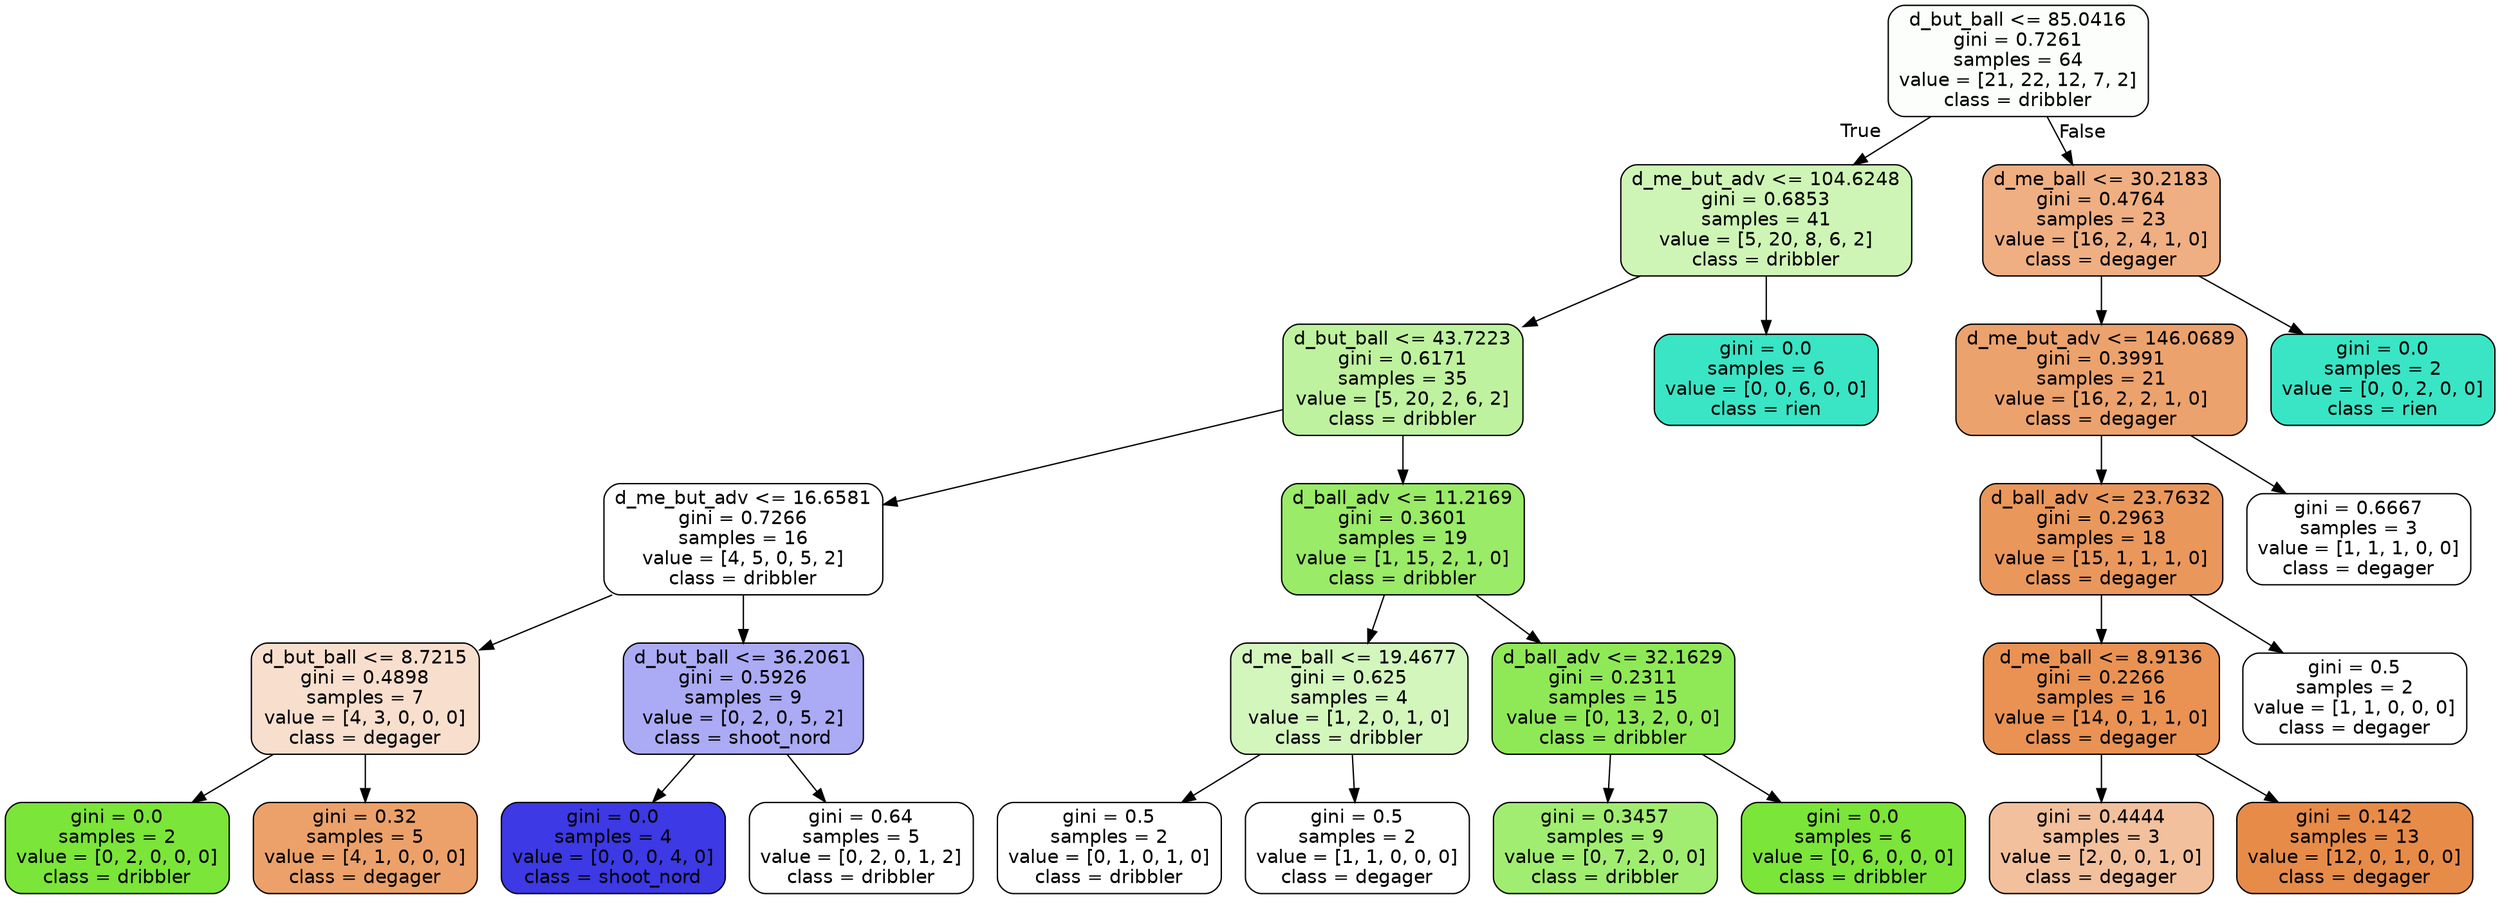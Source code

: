 digraph Tree {
node [shape=box, style="filled, rounded", color="black", fontname=helvetica] ;
edge [fontname=helvetica] ;
0 [label="d_but_ball <= 85.0416\ngini = 0.7261\nsamples = 64\nvalue = [21, 22, 12, 7, 2]\nclass = dribbler", fillcolor="#7be53906"] ;
1 [label="d_me_but_adv <= 104.6248\ngini = 0.6853\nsamples = 41\nvalue = [5, 20, 8, 6, 2]\nclass = dribbler", fillcolor="#7be5395d"] ;
0 -> 1 [labeldistance=2.5, labelangle=45, headlabel="True"] ;
2 [label="d_but_ball <= 43.7223\ngini = 0.6171\nsamples = 35\nvalue = [5, 20, 2, 6, 2]\nclass = dribbler", fillcolor="#7be5397b"] ;
1 -> 2 ;
3 [label="d_me_but_adv <= 16.6581\ngini = 0.7266\nsamples = 16\nvalue = [4, 5, 0, 5, 2]\nclass = dribbler", fillcolor="#7be53900"] ;
2 -> 3 ;
4 [label="d_but_ball <= 8.7215\ngini = 0.4898\nsamples = 7\nvalue = [4, 3, 0, 0, 0]\nclass = degager", fillcolor="#e5813940"] ;
3 -> 4 ;
5 [label="gini = 0.0\nsamples = 2\nvalue = [0, 2, 0, 0, 0]\nclass = dribbler", fillcolor="#7be539ff"] ;
4 -> 5 ;
6 [label="gini = 0.32\nsamples = 5\nvalue = [4, 1, 0, 0, 0]\nclass = degager", fillcolor="#e58139bf"] ;
4 -> 6 ;
7 [label="d_but_ball <= 36.2061\ngini = 0.5926\nsamples = 9\nvalue = [0, 2, 0, 5, 2]\nclass = shoot_nord", fillcolor="#3c39e56d"] ;
3 -> 7 ;
8 [label="gini = 0.0\nsamples = 4\nvalue = [0, 0, 0, 4, 0]\nclass = shoot_nord", fillcolor="#3c39e5ff"] ;
7 -> 8 ;
9 [label="gini = 0.64\nsamples = 5\nvalue = [0, 2, 0, 1, 2]\nclass = dribbler", fillcolor="#7be53900"] ;
7 -> 9 ;
10 [label="d_ball_adv <= 11.2169\ngini = 0.3601\nsamples = 19\nvalue = [1, 15, 2, 1, 0]\nclass = dribbler", fillcolor="#7be539c3"] ;
2 -> 10 ;
11 [label="d_me_ball <= 19.4677\ngini = 0.625\nsamples = 4\nvalue = [1, 2, 0, 1, 0]\nclass = dribbler", fillcolor="#7be53955"] ;
10 -> 11 ;
12 [label="gini = 0.5\nsamples = 2\nvalue = [0, 1, 0, 1, 0]\nclass = dribbler", fillcolor="#7be53900"] ;
11 -> 12 ;
13 [label="gini = 0.5\nsamples = 2\nvalue = [1, 1, 0, 0, 0]\nclass = degager", fillcolor="#e5813900"] ;
11 -> 13 ;
14 [label="d_ball_adv <= 32.1629\ngini = 0.2311\nsamples = 15\nvalue = [0, 13, 2, 0, 0]\nclass = dribbler", fillcolor="#7be539d8"] ;
10 -> 14 ;
15 [label="gini = 0.3457\nsamples = 9\nvalue = [0, 7, 2, 0, 0]\nclass = dribbler", fillcolor="#7be539b6"] ;
14 -> 15 ;
16 [label="gini = 0.0\nsamples = 6\nvalue = [0, 6, 0, 0, 0]\nclass = dribbler", fillcolor="#7be539ff"] ;
14 -> 16 ;
17 [label="gini = 0.0\nsamples = 6\nvalue = [0, 0, 6, 0, 0]\nclass = rien", fillcolor="#39e5c5ff"] ;
1 -> 17 ;
18 [label="d_me_ball <= 30.2183\ngini = 0.4764\nsamples = 23\nvalue = [16, 2, 4, 1, 0]\nclass = degager", fillcolor="#e58139a1"] ;
0 -> 18 [labeldistance=2.5, labelangle=-45, headlabel="False"] ;
19 [label="d_me_but_adv <= 146.0689\ngini = 0.3991\nsamples = 21\nvalue = [16, 2, 2, 1, 0]\nclass = degager", fillcolor="#e58139bc"] ;
18 -> 19 ;
20 [label="d_ball_adv <= 23.7632\ngini = 0.2963\nsamples = 18\nvalue = [15, 1, 1, 1, 0]\nclass = degager", fillcolor="#e58139d2"] ;
19 -> 20 ;
21 [label="d_me_ball <= 8.9136\ngini = 0.2266\nsamples = 16\nvalue = [14, 0, 1, 1, 0]\nclass = degager", fillcolor="#e58139dd"] ;
20 -> 21 ;
22 [label="gini = 0.4444\nsamples = 3\nvalue = [2, 0, 0, 1, 0]\nclass = degager", fillcolor="#e581397f"] ;
21 -> 22 ;
23 [label="gini = 0.142\nsamples = 13\nvalue = [12, 0, 1, 0, 0]\nclass = degager", fillcolor="#e58139ea"] ;
21 -> 23 ;
24 [label="gini = 0.5\nsamples = 2\nvalue = [1, 1, 0, 0, 0]\nclass = degager", fillcolor="#e5813900"] ;
20 -> 24 ;
25 [label="gini = 0.6667\nsamples = 3\nvalue = [1, 1, 1, 0, 0]\nclass = degager", fillcolor="#e5813900"] ;
19 -> 25 ;
26 [label="gini = 0.0\nsamples = 2\nvalue = [0, 0, 2, 0, 0]\nclass = rien", fillcolor="#39e5c5ff"] ;
18 -> 26 ;
}
